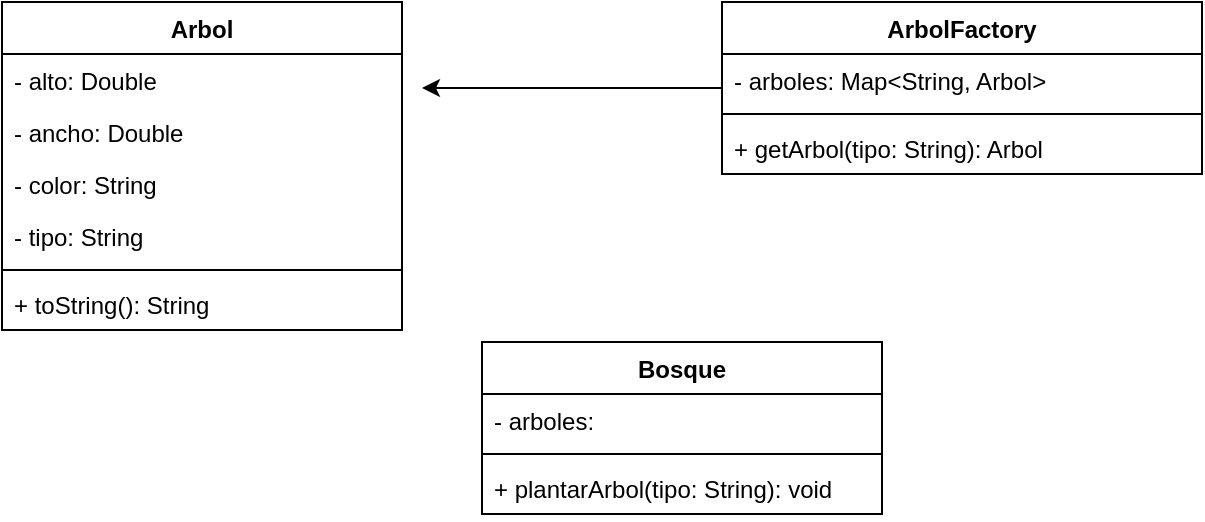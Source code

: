 <mxfile version="20.2.3" type="device"><diagram id="3ItQNLzwIiZ8ZnGJg_ZI" name="Page-1"><mxGraphModel dx="868" dy="1562" grid="1" gridSize="10" guides="1" tooltips="1" connect="1" arrows="1" fold="1" page="1" pageScale="1" pageWidth="827" pageHeight="1169" math="0" shadow="0"><root><mxCell id="0"/><mxCell id="1" parent="0"/><mxCell id="0Z2GlM8Iit2lEZ77Gmz4-5" style="edgeStyle=orthogonalEdgeStyle;rounded=0;orthogonalLoop=1;jettySize=auto;html=1;" edge="1" parent="1" source="1Vi6kQAppKPVBE_-xExT-1"><mxGeometry relative="1" as="geometry"><mxPoint x="330" y="33" as="targetPoint"/></mxGeometry></mxCell><mxCell id="1Vi6kQAppKPVBE_-xExT-1" value="ArbolFactory" style="swimlane;fontStyle=1;align=center;verticalAlign=top;childLayout=stackLayout;horizontal=1;startSize=26;horizontalStack=0;resizeParent=1;resizeParentMax=0;resizeLast=0;collapsible=1;marginBottom=0;" parent="1" vertex="1"><mxGeometry x="480" y="-10" width="240" height="86" as="geometry"/></mxCell><mxCell id="e57Ywwu-p2BNz94DeeVr-4" value="- arboles: Map&lt;String, Arbol&gt;" style="text;strokeColor=none;fillColor=none;align=left;verticalAlign=top;spacingLeft=4;spacingRight=4;overflow=hidden;rotatable=0;points=[[0,0.5],[1,0.5]];portConstraint=eastwest;" parent="1Vi6kQAppKPVBE_-xExT-1" vertex="1"><mxGeometry y="26" width="240" height="26" as="geometry"/></mxCell><mxCell id="1Vi6kQAppKPVBE_-xExT-3" value="" style="line;strokeWidth=1;fillColor=none;align=left;verticalAlign=middle;spacingTop=-1;spacingLeft=3;spacingRight=3;rotatable=0;labelPosition=right;points=[];portConstraint=eastwest;" parent="1Vi6kQAppKPVBE_-xExT-1" vertex="1"><mxGeometry y="52" width="240" height="8" as="geometry"/></mxCell><mxCell id="e57Ywwu-p2BNz94DeeVr-5" value="+ getArbol(tipo: String): Arbol" style="text;strokeColor=none;fillColor=none;align=left;verticalAlign=top;spacingLeft=4;spacingRight=4;overflow=hidden;rotatable=0;points=[[0,0.5],[1,0.5]];portConstraint=eastwest;" parent="1Vi6kQAppKPVBE_-xExT-1" vertex="1"><mxGeometry y="60" width="240" height="26" as="geometry"/></mxCell><mxCell id="xM_rl36Q2EgO0iUzrxV0-6" value="Bosque" style="swimlane;fontStyle=1;align=center;verticalAlign=top;childLayout=stackLayout;horizontal=1;startSize=26;horizontalStack=0;resizeParent=1;resizeParentMax=0;resizeLast=0;collapsible=1;marginBottom=0;" parent="1" vertex="1"><mxGeometry x="360" y="160" width="200" height="86" as="geometry"/></mxCell><mxCell id="0Z2GlM8Iit2lEZ77Gmz4-3" value="- arboles: " style="text;strokeColor=none;fillColor=none;align=left;verticalAlign=top;spacingLeft=4;spacingRight=4;overflow=hidden;rotatable=0;points=[[0,0.5],[1,0.5]];portConstraint=eastwest;" vertex="1" parent="xM_rl36Q2EgO0iUzrxV0-6"><mxGeometry y="26" width="200" height="26" as="geometry"/></mxCell><mxCell id="xM_rl36Q2EgO0iUzrxV0-8" value="" style="line;strokeWidth=1;fillColor=none;align=left;verticalAlign=middle;spacingTop=-1;spacingLeft=3;spacingRight=3;rotatable=0;labelPosition=right;points=[];portConstraint=eastwest;" parent="xM_rl36Q2EgO0iUzrxV0-6" vertex="1"><mxGeometry y="52" width="200" height="8" as="geometry"/></mxCell><mxCell id="YbOARXchFWSdwDQHg02n-2" value="+ plantarArbol(tipo: String): void" style="text;strokeColor=none;fillColor=none;align=left;verticalAlign=top;spacingLeft=4;spacingRight=4;overflow=hidden;rotatable=0;points=[[0,0.5],[1,0.5]];portConstraint=eastwest;" parent="xM_rl36Q2EgO0iUzrxV0-6" vertex="1"><mxGeometry y="60" width="200" height="26" as="geometry"/></mxCell><mxCell id="0QV4H3U8BM_bJy1S3NTx-3" value="Arbol" style="swimlane;fontStyle=1;align=center;verticalAlign=top;childLayout=stackLayout;horizontal=1;startSize=26;horizontalStack=0;resizeParent=1;resizeParentMax=0;resizeLast=0;collapsible=1;marginBottom=0;" parent="1" vertex="1"><mxGeometry x="120" y="-10" width="200" height="164" as="geometry"/></mxCell><mxCell id="0QV4H3U8BM_bJy1S3NTx-8" value="- alto: Double" style="text;strokeColor=none;fillColor=none;align=left;verticalAlign=top;spacingLeft=4;spacingRight=4;overflow=hidden;rotatable=0;points=[[0,0.5],[1,0.5]];portConstraint=eastwest;" parent="0QV4H3U8BM_bJy1S3NTx-3" vertex="1"><mxGeometry y="26" width="200" height="26" as="geometry"/></mxCell><mxCell id="0Z2GlM8Iit2lEZ77Gmz4-1" value="- ancho: Double" style="text;strokeColor=none;fillColor=none;align=left;verticalAlign=top;spacingLeft=4;spacingRight=4;overflow=hidden;rotatable=0;points=[[0,0.5],[1,0.5]];portConstraint=eastwest;" vertex="1" parent="0QV4H3U8BM_bJy1S3NTx-3"><mxGeometry y="52" width="200" height="26" as="geometry"/></mxCell><mxCell id="e57Ywwu-p2BNz94DeeVr-2" value="- color: String" style="text;strokeColor=none;fillColor=none;align=left;verticalAlign=top;spacingLeft=4;spacingRight=4;overflow=hidden;rotatable=0;points=[[0,0.5],[1,0.5]];portConstraint=eastwest;" parent="0QV4H3U8BM_bJy1S3NTx-3" vertex="1"><mxGeometry y="78" width="200" height="26" as="geometry"/></mxCell><mxCell id="e57Ywwu-p2BNz94DeeVr-1" value="- tipo: String" style="text;strokeColor=none;fillColor=none;align=left;verticalAlign=top;spacingLeft=4;spacingRight=4;overflow=hidden;rotatable=0;points=[[0,0.5],[1,0.5]];portConstraint=eastwest;" parent="0QV4H3U8BM_bJy1S3NTx-3" vertex="1"><mxGeometry y="104" width="200" height="26" as="geometry"/></mxCell><mxCell id="0QV4H3U8BM_bJy1S3NTx-5" value="" style="line;strokeWidth=1;fillColor=none;align=left;verticalAlign=middle;spacingTop=-1;spacingLeft=3;spacingRight=3;rotatable=0;labelPosition=right;points=[];portConstraint=eastwest;" parent="0QV4H3U8BM_bJy1S3NTx-3" vertex="1"><mxGeometry y="130" width="200" height="8" as="geometry"/></mxCell><mxCell id="0Z2GlM8Iit2lEZ77Gmz4-4" value="+ toString(): String" style="text;strokeColor=none;fillColor=none;align=left;verticalAlign=top;spacingLeft=4;spacingRight=4;overflow=hidden;rotatable=0;points=[[0,0.5],[1,0.5]];portConstraint=eastwest;" vertex="1" parent="0QV4H3U8BM_bJy1S3NTx-3"><mxGeometry y="138" width="200" height="26" as="geometry"/></mxCell></root></mxGraphModel></diagram></mxfile>